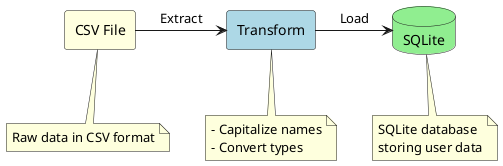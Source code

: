 @startuml ETL_Process_2016
skinparam backgroundColor transparent
skinparam handwritten false

rectangle "CSV File" as csv #LightYellow
rectangle "Transform" as transform #LightBlue
database "SQLite" as db #LightGreen

csv -> transform: Extract
transform -> db: Load

note bottom of csv
  Raw data in CSV format
end note

note bottom of transform
  - Capitalize names
  - Convert types
end note

note bottom of db
  SQLite database
  storing user data
end note
@enduml
